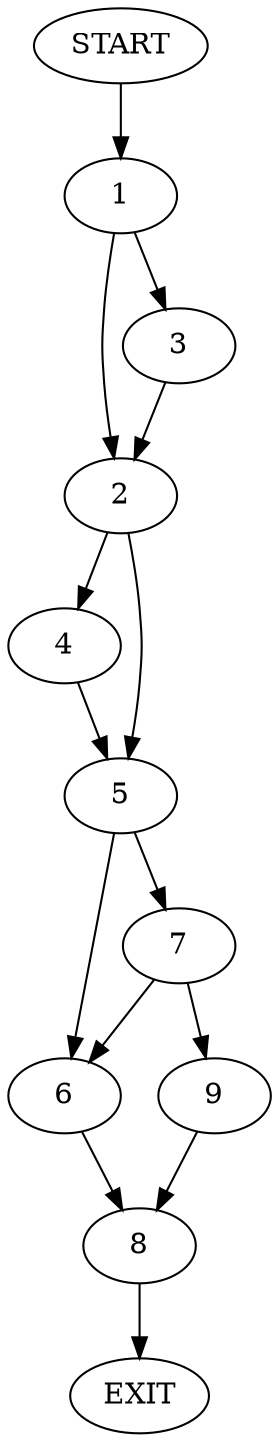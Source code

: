 digraph {
0 [label="START"]
10 [label="EXIT"]
0 -> 1
1 -> 2
1 -> 3
3 -> 2
2 -> 4
2 -> 5
5 -> 6
5 -> 7
4 -> 5
6 -> 8
7 -> 6
7 -> 9
9 -> 8
8 -> 10
}
